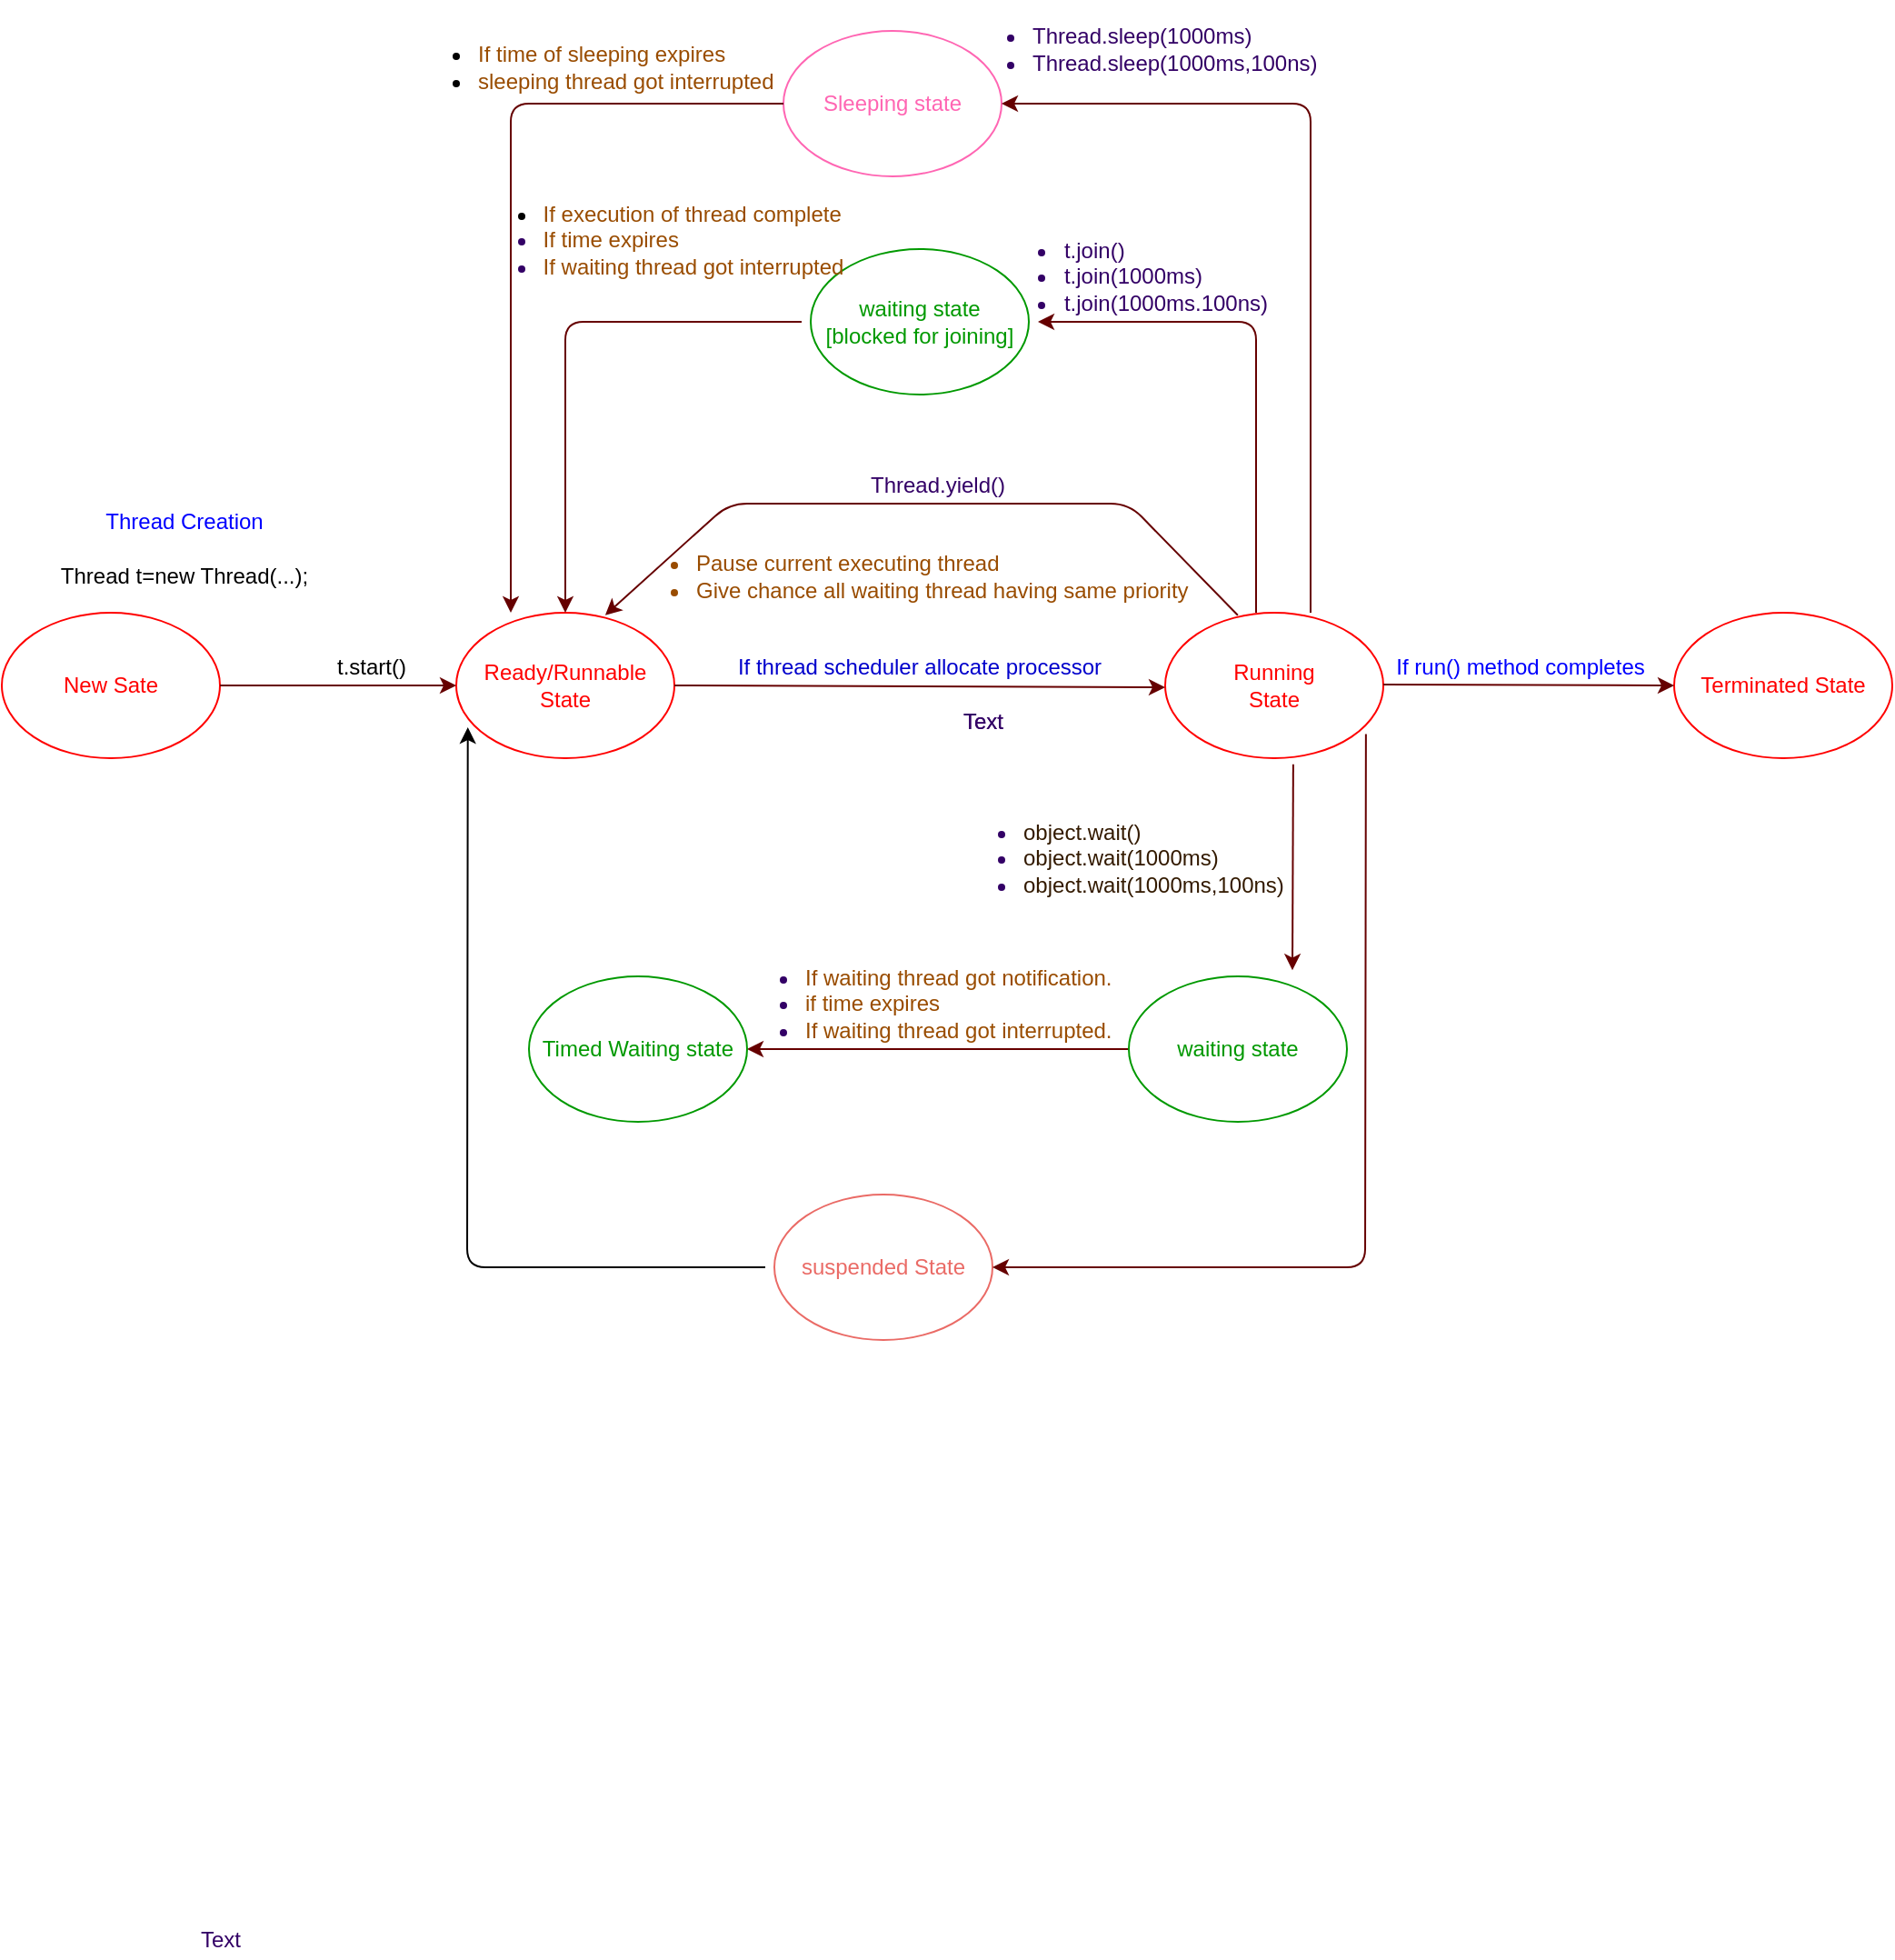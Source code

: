 <mxfile version="12.8.8" type="gitlab">
  <diagram id="emNID539-pXMUfD4VGAK" name="Page-1">
    <mxGraphModel dx="1038" dy="1647" grid="1" gridSize="10" guides="1" tooltips="1" connect="1" arrows="1" fold="1" page="1" pageScale="1" pageWidth="850" pageHeight="1100" math="0" shadow="0">
      <root>
        <mxCell id="0" />
        <mxCell id="1" parent="0" />
        <mxCell id="ssqRMr3fGbRzZ1t1TIG6-1" value="&lt;font color=&quot;#ff0000&quot;&gt;New Sate&lt;/font&gt;" style="ellipse;whiteSpace=wrap;html=1;strokeColor=#FF0000;" parent="1" vertex="1">
          <mxGeometry y="280" width="120" height="80" as="geometry" />
        </mxCell>
        <mxCell id="ssqRMr3fGbRzZ1t1TIG6-2" value="&lt;font color=&quot;#ff0000&quot;&gt;Ready/Runnable&lt;br&gt;State&lt;br&gt;&lt;/font&gt;" style="ellipse;whiteSpace=wrap;html=1;strokeColor=#FF0000;" parent="1" vertex="1">
          <mxGeometry x="250" y="280" width="120" height="80" as="geometry" />
        </mxCell>
        <mxCell id="ssqRMr3fGbRzZ1t1TIG6-3" value="&lt;font color=&quot;#ff0000&quot;&gt;Running&lt;br&gt;State&lt;br&gt;&lt;/font&gt;" style="ellipse;whiteSpace=wrap;html=1;strokeColor=#FF0000;" parent="1" vertex="1">
          <mxGeometry x="640" y="280" width="120" height="80" as="geometry" />
        </mxCell>
        <mxCell id="ssqRMr3fGbRzZ1t1TIG6-4" value="&lt;font color=&quot;#ff0000&quot;&gt;Terminated State&lt;/font&gt;" style="ellipse;whiteSpace=wrap;html=1;strokeColor=#FF0000;" parent="1" vertex="1">
          <mxGeometry x="920" y="280" width="120" height="80" as="geometry" />
        </mxCell>
        <mxCell id="ssqRMr3fGbRzZ1t1TIG6-8" value="" style="endArrow=classic;html=1;entryX=0;entryY=0.5;entryDx=0;entryDy=0;strokeColor=#660000;exitX=1;exitY=0.5;exitDx=0;exitDy=0;" parent="1" source="ssqRMr3fGbRzZ1t1TIG6-1" target="ssqRMr3fGbRzZ1t1TIG6-2" edge="1">
          <mxGeometry width="50" height="50" relative="1" as="geometry">
            <mxPoint x="200" y="319.5" as="sourcePoint" />
            <mxPoint x="290" y="319.5" as="targetPoint" />
          </mxGeometry>
        </mxCell>
        <mxCell id="ssqRMr3fGbRzZ1t1TIG6-9" value="" style="endArrow=classic;html=1;strokeColor=#660000;exitX=1;exitY=0.5;exitDx=0;exitDy=0;" parent="1" source="ssqRMr3fGbRzZ1t1TIG6-2" edge="1">
          <mxGeometry width="50" height="50" relative="1" as="geometry">
            <mxPoint x="390" y="319.5" as="sourcePoint" />
            <mxPoint x="640" y="321" as="targetPoint" />
          </mxGeometry>
        </mxCell>
        <mxCell id="ssqRMr3fGbRzZ1t1TIG6-10" value="" style="endArrow=classic;html=1;entryX=0;entryY=0.5;entryDx=0;entryDy=0;strokeColor=#660000;" parent="1" target="ssqRMr3fGbRzZ1t1TIG6-4" edge="1">
          <mxGeometry width="50" height="50" relative="1" as="geometry">
            <mxPoint x="760" y="319.5" as="sourcePoint" />
            <mxPoint x="880" y="320" as="targetPoint" />
          </mxGeometry>
        </mxCell>
        <mxCell id="ssqRMr3fGbRzZ1t1TIG6-12" value="t.start()" style="text;html=1;align=center;verticalAlign=middle;resizable=0;points=[];autosize=1;" parent="1" vertex="1">
          <mxGeometry x="178" y="300" width="50" height="20" as="geometry" />
        </mxCell>
        <mxCell id="ssqRMr3fGbRzZ1t1TIG6-13" value="Thread t=new Thread(...);" style="text;html=1;align=center;verticalAlign=middle;resizable=0;points=[];autosize=1;" parent="1" vertex="1">
          <mxGeometry x="25" y="250" width="150" height="20" as="geometry" />
        </mxCell>
        <mxCell id="ssqRMr3fGbRzZ1t1TIG6-14" value="&lt;font color=&quot;#0000cc&quot;&gt;If thread scheduler allocate processor&lt;/font&gt;" style="text;html=1;strokeColor=none;fillColor=none;align=center;verticalAlign=middle;whiteSpace=wrap;rounded=0;" parent="1" vertex="1">
          <mxGeometry x="390" y="300" width="230" height="20" as="geometry" />
        </mxCell>
        <mxCell id="ssqRMr3fGbRzZ1t1TIG6-15" value="&lt;font color=&quot;#0000ff&quot;&gt;Thread Creation&lt;/font&gt;" style="text;html=1;align=center;verticalAlign=middle;resizable=0;points=[];autosize=1;" parent="1" vertex="1">
          <mxGeometry x="50" y="220" width="100" height="20" as="geometry" />
        </mxCell>
        <mxCell id="ssqRMr3fGbRzZ1t1TIG6-21" value="&lt;font color=&quot;#0000ff&quot;&gt;If run() method completes&lt;/font&gt;" style="text;html=1;align=center;verticalAlign=middle;resizable=0;points=[];autosize=1;" parent="1" vertex="1">
          <mxGeometry x="760" y="300" width="150" height="20" as="geometry" />
        </mxCell>
        <mxCell id="ssqRMr3fGbRzZ1t1TIG6-22" value="" style="endArrow=classic;html=1;strokeColor=#660000;entryX=0.683;entryY=0.017;entryDx=0;entryDy=0;entryPerimeter=0;exitX=0.333;exitY=0.017;exitDx=0;exitDy=0;exitPerimeter=0;" parent="1" source="ssqRMr3fGbRzZ1t1TIG6-3" target="ssqRMr3fGbRzZ1t1TIG6-2" edge="1">
          <mxGeometry width="50" height="50" relative="1" as="geometry">
            <mxPoint x="660" y="290" as="sourcePoint" />
            <mxPoint x="780" y="160" as="targetPoint" />
            <Array as="points">
              <mxPoint x="620" y="220" />
              <mxPoint x="400" y="220" />
            </Array>
          </mxGeometry>
        </mxCell>
        <mxCell id="ssqRMr3fGbRzZ1t1TIG6-23" value="Thread.yield()" style="text;html=1;strokeColor=none;fillColor=none;align=center;verticalAlign=middle;whiteSpace=wrap;rounded=0;fontColor=#330066;" parent="1" vertex="1">
          <mxGeometry x="495" y="200" width="40" height="20" as="geometry" />
        </mxCell>
        <mxCell id="ssqRMr3fGbRzZ1t1TIG6-25" value="&lt;ul&gt;&lt;li&gt;&lt;font color=&quot;#994c00&quot;&gt;If time of sleeping expires&lt;/font&gt;&lt;/li&gt;&lt;li&gt;&lt;font color=&quot;#994c00&quot;&gt;sleeping thread got interrupted&lt;/font&gt;&lt;/li&gt;&lt;/ul&gt;" style="text;html=1;align=left;verticalAlign=middle;resizable=0;points=[];autosize=1;" parent="1" vertex="1">
          <mxGeometry x="220" y="-50" width="220" height="60" as="geometry" />
        </mxCell>
        <mxCell id="ssqRMr3fGbRzZ1t1TIG6-27" value="&lt;ul&gt;&lt;li&gt;Pause current executing thread&lt;/li&gt;&lt;li&gt;Give chance all waiting thread having same priority&amp;nbsp;&lt;/li&gt;&lt;/ul&gt;" style="text;html=1;align=left;verticalAlign=middle;resizable=0;points=[];autosize=1;fontColor=#994C00;" parent="1" vertex="1">
          <mxGeometry x="340" y="230" width="330" height="60" as="geometry" />
        </mxCell>
        <mxCell id="ssqRMr3fGbRzZ1t1TIG6-35" value="&lt;font color=&quot;#009900&quot;&gt;waiting state&lt;br&gt;[blocked for joining]&lt;br&gt;&lt;/font&gt;" style="ellipse;whiteSpace=wrap;html=1;strokeColor=#009900;" parent="1" vertex="1">
          <mxGeometry x="445" y="80" width="120" height="80" as="geometry" />
        </mxCell>
        <mxCell id="ssqRMr3fGbRzZ1t1TIG6-39" value="" style="endArrow=classic;html=1;strokeColor=#660000;fontColor=#330066;" parent="1" edge="1">
          <mxGeometry width="50" height="50" relative="1" as="geometry">
            <mxPoint x="690" y="280" as="sourcePoint" />
            <mxPoint x="570" y="120" as="targetPoint" />
            <Array as="points">
              <mxPoint x="690" y="120" />
              <mxPoint x="630" y="120" />
            </Array>
          </mxGeometry>
        </mxCell>
        <mxCell id="ssqRMr3fGbRzZ1t1TIG6-40" value="" style="endArrow=classic;html=1;strokeColor=#660000;fontColor=#330066;entryX=0.5;entryY=0;entryDx=0;entryDy=0;" parent="1" target="ssqRMr3fGbRzZ1t1TIG6-2" edge="1">
          <mxGeometry width="50" height="50" relative="1" as="geometry">
            <mxPoint x="440" y="120" as="sourcePoint" />
            <mxPoint x="560" y="300" as="targetPoint" />
            <Array as="points">
              <mxPoint x="310" y="120" />
            </Array>
          </mxGeometry>
        </mxCell>
        <mxCell id="ssqRMr3fGbRzZ1t1TIG6-41" value="&lt;font color=&quot;#ff66b3&quot;&gt;Sleeping state&lt;/font&gt;" style="ellipse;whiteSpace=wrap;html=1;strokeColor=#FF66B3;" parent="1" vertex="1">
          <mxGeometry x="430" y="-40" width="120" height="80" as="geometry" />
        </mxCell>
        <mxCell id="ssqRMr3fGbRzZ1t1TIG6-42" value="" style="endArrow=classic;html=1;strokeColor=#660000;fontColor=#330066;entryX=1;entryY=0.5;entryDx=0;entryDy=0;" parent="1" target="ssqRMr3fGbRzZ1t1TIG6-41" edge="1">
          <mxGeometry width="50" height="50" relative="1" as="geometry">
            <mxPoint x="720" y="280" as="sourcePoint" />
            <mxPoint x="760" y="250" as="targetPoint" />
            <Array as="points">
              <mxPoint x="720" />
            </Array>
          </mxGeometry>
        </mxCell>
        <mxCell id="ssqRMr3fGbRzZ1t1TIG6-43" value="" style="endArrow=classic;html=1;strokeColor=#660000;fontColor=#330066;" parent="1" edge="1">
          <mxGeometry width="50" height="50" relative="1" as="geometry">
            <mxPoint x="430" as="sourcePoint" />
            <mxPoint x="280" y="280" as="targetPoint" />
            <Array as="points">
              <mxPoint x="280" />
            </Array>
          </mxGeometry>
        </mxCell>
        <mxCell id="ssqRMr3fGbRzZ1t1TIG6-44" value="&lt;ul&gt;&lt;li&gt;Thread.sleep(1000ms)&lt;/li&gt;&lt;li&gt;Thread.sleep(1000ms,100ns)&lt;/li&gt;&lt;/ul&gt;" style="text;html=1;strokeColor=none;fillColor=none;align=left;verticalAlign=middle;whiteSpace=wrap;rounded=0;fontColor=#330066;" parent="1" vertex="1">
          <mxGeometry x="525" y="-40" width="40" height="20" as="geometry" />
        </mxCell>
        <mxCell id="ssqRMr3fGbRzZ1t1TIG6-45" value="Text" style="text;html=1;align=center;verticalAlign=middle;resizable=0;points=[];autosize=1;fontColor=#330066;" parent="1" vertex="1">
          <mxGeometry x="100" y="1000" width="40" height="20" as="geometry" />
        </mxCell>
        <mxCell id="ssqRMr3fGbRzZ1t1TIG6-47" value="&lt;ul&gt;&lt;li style=&quot;text-align: left&quot;&gt;t.join()&lt;/li&gt;&lt;li style=&quot;text-align: left&quot;&gt;t.join(1000ms)&lt;/li&gt;&lt;li style=&quot;text-align: left&quot;&gt;t.join(1000ms.100ns)&lt;/li&gt;&lt;/ul&gt;" style="text;html=1;align=center;verticalAlign=middle;resizable=0;points=[];autosize=1;fontColor=#330066;" parent="1" vertex="1">
          <mxGeometry x="535" y="60" width="170" height="70" as="geometry" />
        </mxCell>
        <mxCell id="ssqRMr3fGbRzZ1t1TIG6-50" value="&lt;ul style=&quot;text-align: left&quot;&gt;&lt;li style=&quot;color: rgb(0 , 0 , 0)&quot;&gt;&lt;font color=&quot;#994c00&quot;&gt;If execution of thread complete&lt;/font&gt;&lt;/li&gt;&lt;li&gt;&lt;font color=&quot;#994c00&quot;&gt;If time expires&lt;/font&gt;&lt;/li&gt;&lt;li&gt;&lt;font color=&quot;#994c00&quot;&gt;If waiting thread got interrupted&lt;/font&gt;&lt;/li&gt;&lt;/ul&gt;" style="text;html=1;align=center;verticalAlign=middle;resizable=0;points=[];autosize=1;fontColor=#330066;" parent="1" vertex="1">
          <mxGeometry x="250" y="40" width="220" height="70" as="geometry" />
        </mxCell>
        <mxCell id="ssqRMr3fGbRzZ1t1TIG6-56" style="edgeStyle=orthogonalEdgeStyle;rounded=0;orthogonalLoop=1;jettySize=auto;html=1;entryX=1;entryY=0.5;entryDx=0;entryDy=0;strokeColor=#660000;fontColor=#330066;" parent="1" source="ssqRMr3fGbRzZ1t1TIG6-53" target="ssqRMr3fGbRzZ1t1TIG6-54" edge="1">
          <mxGeometry relative="1" as="geometry" />
        </mxCell>
        <mxCell id="ssqRMr3fGbRzZ1t1TIG6-53" value="&lt;font color=&quot;#009900&quot;&gt;&lt;br&gt;waiting state&lt;br&gt;&lt;br&gt;&lt;/font&gt;" style="ellipse;whiteSpace=wrap;html=1;strokeColor=#009900;" parent="1" vertex="1">
          <mxGeometry x="620" y="480" width="120" height="80" as="geometry" />
        </mxCell>
        <mxCell id="ssqRMr3fGbRzZ1t1TIG6-54" value="&lt;font color=&quot;#009900&quot;&gt;Timed Waiting state&lt;br&gt;&lt;/font&gt;" style="ellipse;whiteSpace=wrap;html=1;strokeColor=#009900;" parent="1" vertex="1">
          <mxGeometry x="290" y="480" width="120" height="80" as="geometry" />
        </mxCell>
        <mxCell id="ssqRMr3fGbRzZ1t1TIG6-74" value="" style="endArrow=classic;html=1;strokeColor=#660000;fontColor=#330066;exitX=0.587;exitY=1.042;exitDx=0;exitDy=0;exitPerimeter=0;entryX=0.75;entryY=-0.042;entryDx=0;entryDy=0;entryPerimeter=0;" parent="1" source="ssqRMr3fGbRzZ1t1TIG6-3" target="ssqRMr3fGbRzZ1t1TIG6-53" edge="1">
          <mxGeometry width="50" height="50" relative="1" as="geometry">
            <mxPoint x="520" y="360" as="sourcePoint" />
            <mxPoint x="570" y="310" as="targetPoint" />
          </mxGeometry>
        </mxCell>
        <mxCell id="ssqRMr3fGbRzZ1t1TIG6-75" value="Text" style="text;html=1;strokeColor=none;fillColor=none;align=center;verticalAlign=middle;whiteSpace=wrap;rounded=0;fontColor=#330066;" parent="1" vertex="1">
          <mxGeometry x="520" y="330" width="40" height="20" as="geometry" />
        </mxCell>
        <mxCell id="ssqRMr3fGbRzZ1t1TIG6-76" value="&lt;ul&gt;&lt;li&gt;&lt;font color=&quot;#331a00&quot;&gt;object.wait()&lt;/font&gt;&lt;/li&gt;&lt;li&gt;&lt;font color=&quot;#331a00&quot;&gt;object.wait(1000ms)&lt;/font&gt;&lt;/li&gt;&lt;li&gt;&lt;font color=&quot;#331a00&quot;&gt;object.wait(1000ms,100ns)&lt;/font&gt;&lt;/li&gt;&lt;/ul&gt;" style="text;html=1;align=left;verticalAlign=middle;resizable=0;points=[];autosize=1;fontColor=#330066;" parent="1" vertex="1">
          <mxGeometry x="520" y="380" width="200" height="70" as="geometry" />
        </mxCell>
        <mxCell id="ssqRMr3fGbRzZ1t1TIG6-77" value="Text" style="text;html=1;strokeColor=none;fillColor=none;align=center;verticalAlign=middle;whiteSpace=wrap;rounded=0;fontColor=#330066;" parent="1" vertex="1">
          <mxGeometry x="520" y="330" width="40" height="20" as="geometry" />
        </mxCell>
        <mxCell id="ssqRMr3fGbRzZ1t1TIG6-78" value="&lt;ul&gt;&lt;li&gt;&lt;font color=&quot;#994c00&quot;&gt;If waiting thread got notification.&lt;/font&gt;&lt;/li&gt;&lt;li&gt;&lt;font color=&quot;#994c00&quot;&gt;if time expires&lt;/font&gt;&lt;/li&gt;&lt;li&gt;&lt;font color=&quot;#994c00&quot;&gt;If waiting thread got interrupted.&lt;/font&gt;&lt;/li&gt;&lt;/ul&gt;" style="text;html=1;align=left;verticalAlign=middle;resizable=0;points=[];autosize=1;fontColor=#330066;" parent="1" vertex="1">
          <mxGeometry x="400" y="460" width="220" height="70" as="geometry" />
        </mxCell>
        <mxCell id="XZ_ET_w5QgRAjZi853Qq-1" value="&lt;font color=&quot;#ea6b66&quot;&gt;suspended State&lt;/font&gt;" style="ellipse;whiteSpace=wrap;html=1;strokeColor=#EA6B66;" vertex="1" parent="1">
          <mxGeometry x="425" y="600" width="120" height="80" as="geometry" />
        </mxCell>
        <mxCell id="XZ_ET_w5QgRAjZi853Qq-6" value="" style="endArrow=classic;html=1;strokeColor=#660000;fontColor=#330066;exitX=0.587;exitY=1.042;exitDx=0;exitDy=0;exitPerimeter=0;entryX=1;entryY=0.5;entryDx=0;entryDy=0;" edge="1" parent="1" target="XZ_ET_w5QgRAjZi853Qq-1">
          <mxGeometry width="50" height="50" relative="1" as="geometry">
            <mxPoint x="750.44" y="346.72" as="sourcePoint" />
            <mxPoint x="750" y="460.0" as="targetPoint" />
            <Array as="points">
              <mxPoint x="750" y="640" />
            </Array>
          </mxGeometry>
        </mxCell>
        <mxCell id="XZ_ET_w5QgRAjZi853Qq-7" value="" style="endArrow=classic;html=1;entryX=0.053;entryY=0.788;entryDx=0;entryDy=0;entryPerimeter=0;" edge="1" parent="1" target="ssqRMr3fGbRzZ1t1TIG6-2">
          <mxGeometry width="50" height="50" relative="1" as="geometry">
            <mxPoint x="420" y="640" as="sourcePoint" />
            <mxPoint x="160" y="395" as="targetPoint" />
            <Array as="points">
              <mxPoint x="256" y="640" />
            </Array>
          </mxGeometry>
        </mxCell>
      </root>
    </mxGraphModel>
  </diagram>
</mxfile>
